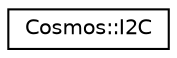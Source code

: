 digraph "Graphical Class Hierarchy"
{
 // INTERACTIVE_SVG=YES
  edge [fontname="Helvetica",fontsize="10",labelfontname="Helvetica",labelfontsize="10"];
  node [fontname="Helvetica",fontsize="10",shape=record];
  rankdir="LR";
  Node0 [label="Cosmos::I2C",height=0.2,width=0.4,color="black", fillcolor="white", style="filled",URL="$class_cosmos_1_1_i2_c.html"];
}
